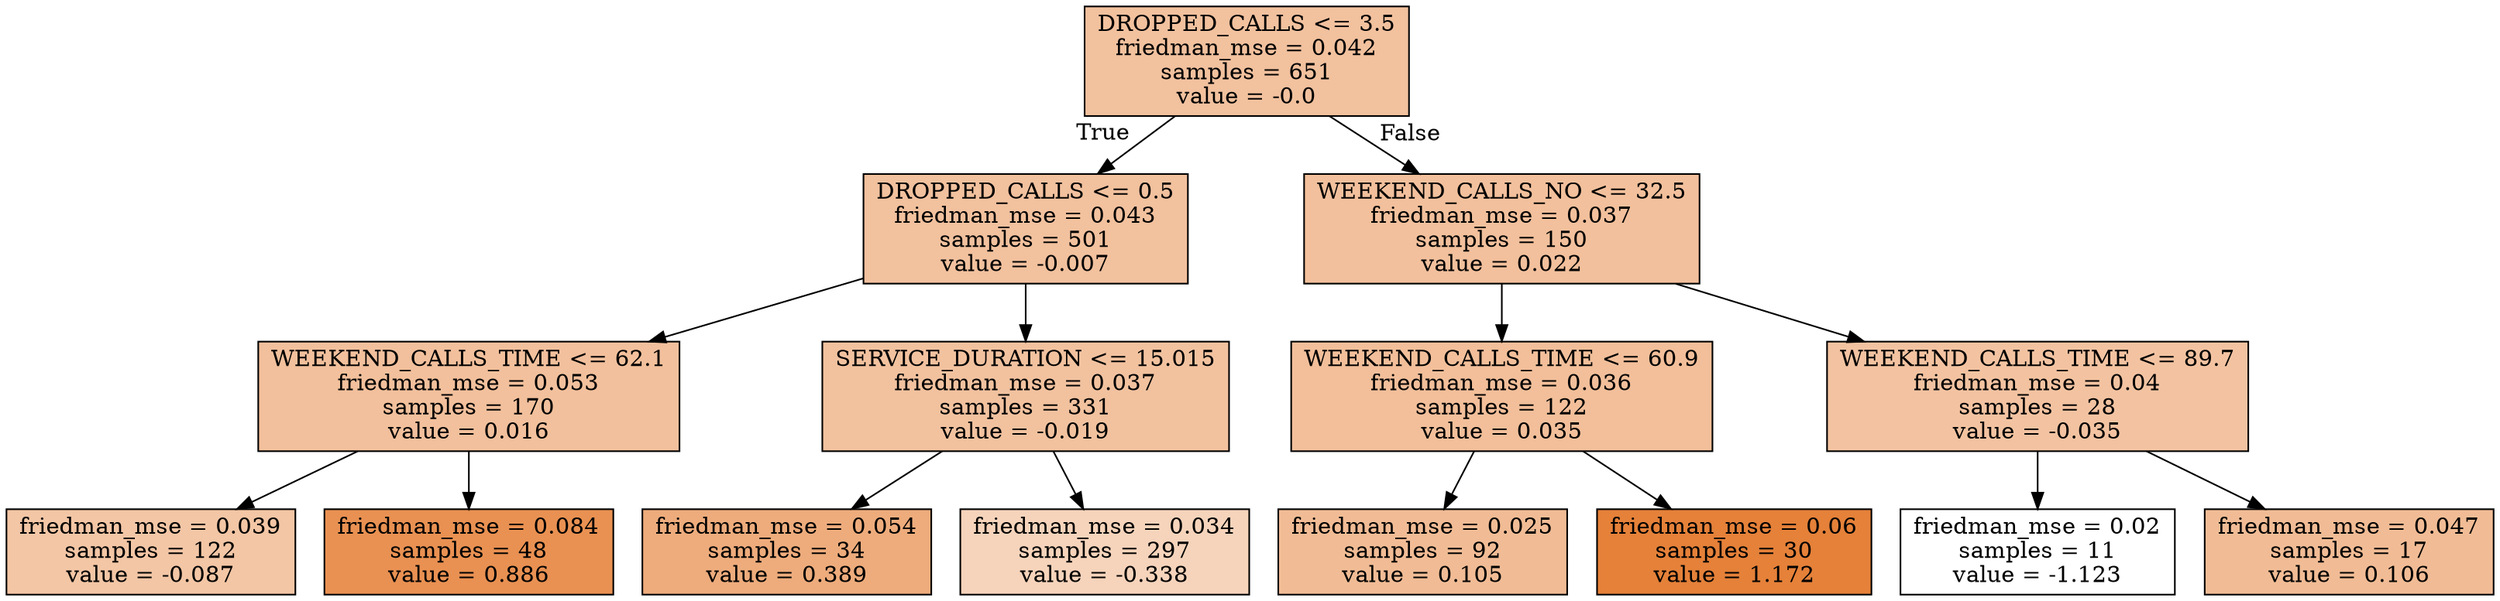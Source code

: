 digraph Tree {
node [shape=box, style="filled", color="black"] ;
0 [label="DROPPED_CALLS <= 3.5\nfriedman_mse = 0.042\nsamples = 651\nvalue = -0.0", fillcolor="#e581397d"] ;
1 [label="DROPPED_CALLS <= 0.5\nfriedman_mse = 0.043\nsamples = 501\nvalue = -0.007", fillcolor="#e581397c"] ;
0 -> 1 [labeldistance=2.5, labelangle=45, headlabel="True"] ;
2 [label="WEEKEND_CALLS_TIME <= 62.1\nfriedman_mse = 0.053\nsamples = 170\nvalue = 0.016", fillcolor="#e581397f"] ;
1 -> 2 ;
3 [label="friedman_mse = 0.039\nsamples = 122\nvalue = -0.087", fillcolor="#e5813973"] ;
2 -> 3 ;
4 [label="friedman_mse = 0.084\nsamples = 48\nvalue = 0.886", fillcolor="#e58139df"] ;
2 -> 4 ;
5 [label="SERVICE_DURATION <= 15.015\nfriedman_mse = 0.037\nsamples = 331\nvalue = -0.019", fillcolor="#e581397b"] ;
1 -> 5 ;
6 [label="friedman_mse = 0.054\nsamples = 34\nvalue = 0.389", fillcolor="#e58139a8"] ;
5 -> 6 ;
7 [label="friedman_mse = 0.034\nsamples = 297\nvalue = -0.338", fillcolor="#e5813957"] ;
5 -> 7 ;
8 [label="WEEKEND_CALLS_NO <= 32.5\nfriedman_mse = 0.037\nsamples = 150\nvalue = 0.022", fillcolor="#e581397f"] ;
0 -> 8 [labeldistance=2.5, labelangle=-45, headlabel="False"] ;
9 [label="WEEKEND_CALLS_TIME <= 60.9\nfriedman_mse = 0.036\nsamples = 122\nvalue = 0.035", fillcolor="#e5813981"] ;
8 -> 9 ;
10 [label="friedman_mse = 0.025\nsamples = 92\nvalue = 0.105", fillcolor="#e5813988"] ;
9 -> 10 ;
11 [label="friedman_mse = 0.06\nsamples = 30\nvalue = 1.172", fillcolor="#e58139ff"] ;
9 -> 11 ;
12 [label="WEEKEND_CALLS_TIME <= 89.7\nfriedman_mse = 0.04\nsamples = 28\nvalue = -0.035", fillcolor="#e5813979"] ;
8 -> 12 ;
13 [label="friedman_mse = 0.02\nsamples = 11\nvalue = -1.123", fillcolor="#e5813900"] ;
12 -> 13 ;
14 [label="friedman_mse = 0.047\nsamples = 17\nvalue = 0.106", fillcolor="#e5813988"] ;
12 -> 14 ;
}